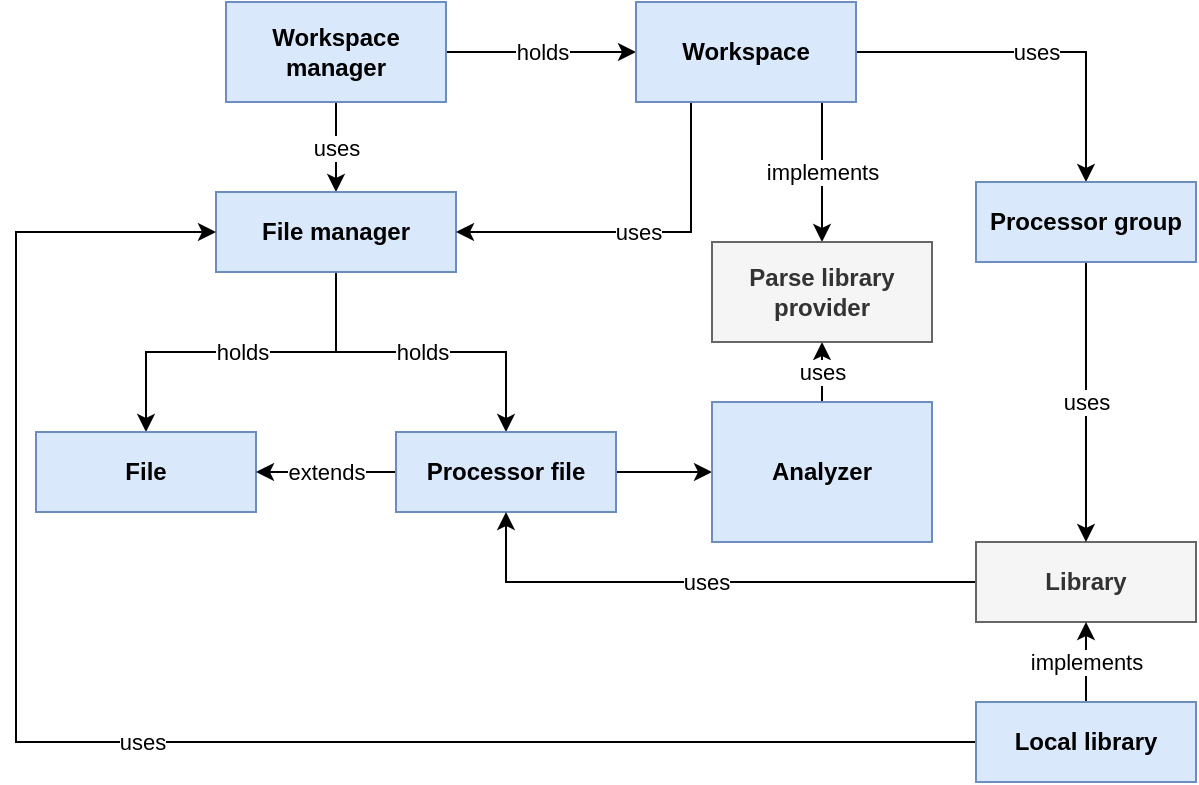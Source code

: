 <mxfile version="12.8.2" type="device"><diagram name="Page-1" id="efa7a0a1-bf9b-a30e-e6df-94a7791c09e9"><mxGraphModel dx="1384" dy="1971" grid="1" gridSize="10" guides="1" tooltips="1" connect="1" arrows="1" fold="1" page="1" pageScale="1" pageWidth="826" pageHeight="1169" background="#ffffff" math="0" shadow="0"><root><mxCell id="0"/><mxCell id="1" parent="0"/><mxCell id="ag-axqhAJdQS5OqkVuIh-28" value="holds" style="edgeStyle=orthogonalEdgeStyle;rounded=0;orthogonalLoop=1;jettySize=auto;html=1;entryX=0;entryY=0.5;entryDx=0;entryDy=0;" parent="1" source="Gg9voPH0DaJCMqq1AIle-114" target="ag-axqhAJdQS5OqkVuIh-15" edge="1"><mxGeometry relative="1" as="geometry"/></mxCell><mxCell id="ag-axqhAJdQS5OqkVuIh-36" value="uses" style="edgeStyle=orthogonalEdgeStyle;rounded=0;orthogonalLoop=1;jettySize=auto;html=1;entryX=0.5;entryY=0;entryDx=0;entryDy=0;" parent="1" source="Gg9voPH0DaJCMqq1AIle-114" target="ag-axqhAJdQS5OqkVuIh-1" edge="1"><mxGeometry relative="1" as="geometry"/></mxCell><mxCell id="Gg9voPH0DaJCMqq1AIle-114" value="Workspace manager" style="rounded=0;whiteSpace=wrap;html=1;labelBackgroundColor=none;fillColor=#dae8fc;strokeColor=#6c8ebf;fontStyle=1" parent="1" vertex="1"><mxGeometry x="115" y="-20" width="110" height="50" as="geometry"/></mxCell><mxCell id="ag-axqhAJdQS5OqkVuIh-37" value="holds" style="edgeStyle=orthogonalEdgeStyle;rounded=0;orthogonalLoop=1;jettySize=auto;html=1;entryX=0.5;entryY=0;entryDx=0;entryDy=0;exitX=0.5;exitY=1;exitDx=0;exitDy=0;" parent="1" source="ag-axqhAJdQS5OqkVuIh-1" target="ag-axqhAJdQS5OqkVuIh-2" edge="1"><mxGeometry relative="1" as="geometry"><mxPoint x="170" y="145.0" as="sourcePoint"/></mxGeometry></mxCell><mxCell id="ag-axqhAJdQS5OqkVuIh-44" value="holds" style="edgeStyle=orthogonalEdgeStyle;rounded=0;orthogonalLoop=1;jettySize=auto;html=1;entryX=0.5;entryY=0;entryDx=0;entryDy=0;" parent="1" source="ag-axqhAJdQS5OqkVuIh-1" target="ag-axqhAJdQS5OqkVuIh-12" edge="1"><mxGeometry relative="1" as="geometry"/></mxCell><mxCell id="ag-axqhAJdQS5OqkVuIh-1" value="File manager" style="rounded=0;whiteSpace=wrap;html=1;labelBackgroundColor=none;fillColor=#dae8fc;strokeColor=#6c8ebf;fontStyle=1;" parent="1" vertex="1"><mxGeometry x="110" y="75" width="120" height="40" as="geometry"/></mxCell><mxCell id="ag-axqhAJdQS5OqkVuIh-2" value="File" style="rounded=0;whiteSpace=wrap;html=1;labelBackgroundColor=none;fillColor=#dae8fc;strokeColor=#6c8ebf;fontStyle=1;" parent="1" vertex="1"><mxGeometry x="20" y="195" width="110" height="40" as="geometry"/></mxCell><mxCell id="ag-axqhAJdQS5OqkVuIh-39" value="extends" style="edgeStyle=orthogonalEdgeStyle;rounded=0;orthogonalLoop=1;jettySize=auto;html=1;entryX=1;entryY=0.5;entryDx=0;entryDy=0;" parent="1" source="ag-axqhAJdQS5OqkVuIh-12" target="ag-axqhAJdQS5OqkVuIh-2" edge="1"><mxGeometry relative="1" as="geometry"/></mxCell><mxCell id="ag-axqhAJdQS5OqkVuIh-48" style="edgeStyle=orthogonalEdgeStyle;rounded=0;orthogonalLoop=1;jettySize=auto;html=1;entryX=0;entryY=0.5;entryDx=0;entryDy=0;" parent="1" source="ag-axqhAJdQS5OqkVuIh-12" target="ag-axqhAJdQS5OqkVuIh-16" edge="1"><mxGeometry relative="1" as="geometry"/></mxCell><mxCell id="ag-axqhAJdQS5OqkVuIh-12" value="Processor file" style="rounded=0;whiteSpace=wrap;html=1;labelBackgroundColor=none;fillColor=#dae8fc;strokeColor=#6c8ebf;fontStyle=1;" parent="1" vertex="1"><mxGeometry x="200" y="195" width="110" height="40" as="geometry"/></mxCell><mxCell id="ag-axqhAJdQS5OqkVuIh-30" value="implements" style="edgeStyle=orthogonalEdgeStyle;rounded=0;orthogonalLoop=1;jettySize=auto;html=1;entryX=0.5;entryY=0;entryDx=0;entryDy=0;" parent="1" source="ag-axqhAJdQS5OqkVuIh-15" target="ag-axqhAJdQS5OqkVuIh-23" edge="1"><mxGeometry relative="1" as="geometry"><Array as="points"><mxPoint x="413" y="40"/><mxPoint x="413" y="40"/></Array></mxGeometry></mxCell><mxCell id="ag-axqhAJdQS5OqkVuIh-31" value="uses" style="edgeStyle=orthogonalEdgeStyle;rounded=0;orthogonalLoop=1;jettySize=auto;html=1;entryX=0.5;entryY=0;entryDx=0;entryDy=0;" parent="1" source="ag-axqhAJdQS5OqkVuIh-15" target="ag-axqhAJdQS5OqkVuIh-27" edge="1"><mxGeometry relative="1" as="geometry"/></mxCell><mxCell id="ag-axqhAJdQS5OqkVuIh-49" value="uses" style="edgeStyle=orthogonalEdgeStyle;rounded=0;orthogonalLoop=1;jettySize=auto;html=1;exitX=0.25;exitY=1;exitDx=0;exitDy=0;entryX=1;entryY=0.5;entryDx=0;entryDy=0;" parent="1" source="ag-axqhAJdQS5OqkVuIh-15" target="ag-axqhAJdQS5OqkVuIh-1" edge="1"><mxGeometry relative="1" as="geometry"/></mxCell><mxCell id="ag-axqhAJdQS5OqkVuIh-15" value="Workspace" style="rounded=0;whiteSpace=wrap;html=1;labelBackgroundColor=none;fillColor=#dae8fc;strokeColor=#6c8ebf;fontStyle=1" parent="1" vertex="1"><mxGeometry x="320" y="-20" width="110" height="50" as="geometry"/></mxCell><mxCell id="ag-axqhAJdQS5OqkVuIh-45" value="uses" style="edgeStyle=orthogonalEdgeStyle;rounded=0;orthogonalLoop=1;jettySize=auto;html=1;entryX=0.5;entryY=1;entryDx=0;entryDy=0;" parent="1" source="ag-axqhAJdQS5OqkVuIh-16" target="ag-axqhAJdQS5OqkVuIh-23" edge="1"><mxGeometry relative="1" as="geometry"/></mxCell><mxCell id="ag-axqhAJdQS5OqkVuIh-16" value="Analyzer" style="rounded=0;whiteSpace=wrap;html=1;labelBackgroundColor=none;fillColor=#dae8fc;strokeColor=#6c8ebf;fontStyle=1" parent="1" vertex="1"><mxGeometry x="358" y="180" width="110" height="70" as="geometry"/></mxCell><mxCell id="ag-axqhAJdQS5OqkVuIh-50" value="uses" style="edgeStyle=orthogonalEdgeStyle;rounded=0;orthogonalLoop=1;jettySize=auto;html=1;entryX=0.5;entryY=1;entryDx=0;entryDy=0;" parent="1" source="ag-axqhAJdQS5OqkVuIh-21" target="ag-axqhAJdQS5OqkVuIh-12" edge="1"><mxGeometry relative="1" as="geometry"/></mxCell><mxCell id="ag-axqhAJdQS5OqkVuIh-21" value="Library" style="rounded=0;whiteSpace=wrap;html=1;labelBackgroundColor=none;fillColor=#f5f5f5;strokeColor=#666666;fontStyle=1;fontColor=#333333;" parent="1" vertex="1"><mxGeometry x="490" y="250" width="110" height="40" as="geometry"/></mxCell><mxCell id="ag-axqhAJdQS5OqkVuIh-33" value="implements" style="edgeStyle=orthogonalEdgeStyle;rounded=0;orthogonalLoop=1;jettySize=auto;html=1;entryX=0.5;entryY=1;entryDx=0;entryDy=0;" parent="1" source="ag-axqhAJdQS5OqkVuIh-22" target="ag-axqhAJdQS5OqkVuIh-21" edge="1"><mxGeometry relative="1" as="geometry"/></mxCell><mxCell id="ag-axqhAJdQS5OqkVuIh-41" value="uses" style="edgeStyle=orthogonalEdgeStyle;rounded=0;orthogonalLoop=1;jettySize=auto;html=1;entryX=0;entryY=0.5;entryDx=0;entryDy=0;" parent="1" source="ag-axqhAJdQS5OqkVuIh-22" target="ag-axqhAJdQS5OqkVuIh-1" edge="1"><mxGeometry relative="1" as="geometry"><Array as="points"><mxPoint x="10" y="350"/><mxPoint x="10" y="95"/></Array></mxGeometry></mxCell><mxCell id="ag-axqhAJdQS5OqkVuIh-22" value="Local library" style="rounded=0;whiteSpace=wrap;html=1;labelBackgroundColor=none;fillColor=#dae8fc;strokeColor=#6c8ebf;fontStyle=1;" parent="1" vertex="1"><mxGeometry x="490" y="330" width="110" height="40" as="geometry"/></mxCell><mxCell id="ag-axqhAJdQS5OqkVuIh-23" value="Parse library provider" style="rounded=0;whiteSpace=wrap;html=1;labelBackgroundColor=none;fillColor=#f5f5f5;strokeColor=#666666;fontStyle=1;fontColor=#333333;" parent="1" vertex="1"><mxGeometry x="358" y="100" width="110" height="50" as="geometry"/></mxCell><mxCell id="ag-axqhAJdQS5OqkVuIh-32" value="uses" style="edgeStyle=orthogonalEdgeStyle;rounded=0;orthogonalLoop=1;jettySize=auto;html=1;exitX=0.5;exitY=1;exitDx=0;exitDy=0;" parent="1" source="ag-axqhAJdQS5OqkVuIh-27" target="ag-axqhAJdQS5OqkVuIh-21" edge="1"><mxGeometry relative="1" as="geometry"><mxPoint x="545" y="140.0" as="sourcePoint"/></mxGeometry></mxCell><mxCell id="ag-axqhAJdQS5OqkVuIh-27" value="Processor group" style="rounded=0;whiteSpace=wrap;html=1;labelBackgroundColor=none;fillColor=#dae8fc;strokeColor=#6c8ebf;fontStyle=1;" parent="1" vertex="1"><mxGeometry x="490" y="70" width="110" height="40" as="geometry"/></mxCell></root></mxGraphModel></diagram></mxfile>